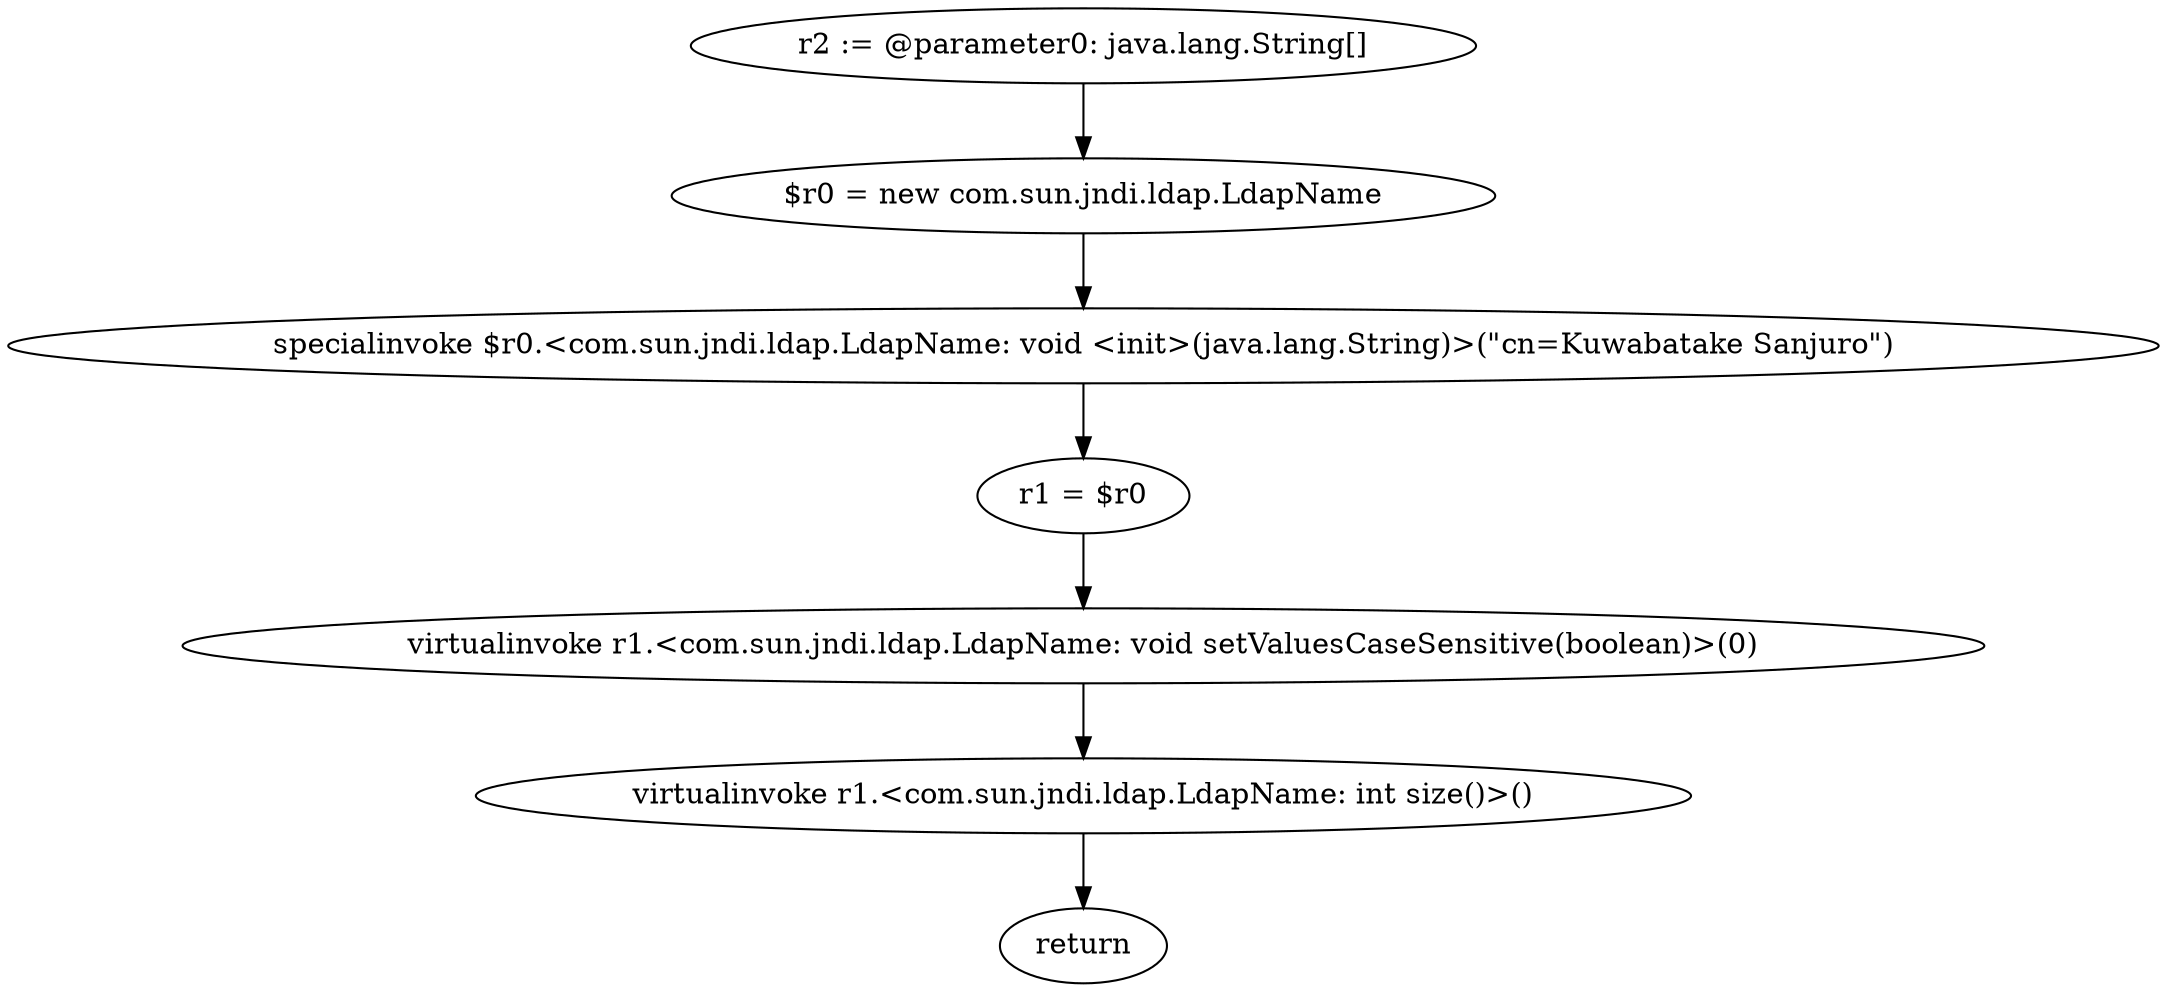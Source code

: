 digraph "unitGraph" {
    "r2 := @parameter0: java.lang.String[]"
    "$r0 = new com.sun.jndi.ldap.LdapName"
    "specialinvoke $r0.<com.sun.jndi.ldap.LdapName: void <init>(java.lang.String)>(\"cn=Kuwabatake Sanjuro\")"
    "r1 = $r0"
    "virtualinvoke r1.<com.sun.jndi.ldap.LdapName: void setValuesCaseSensitive(boolean)>(0)"
    "virtualinvoke r1.<com.sun.jndi.ldap.LdapName: int size()>()"
    "return"
    "r2 := @parameter0: java.lang.String[]"->"$r0 = new com.sun.jndi.ldap.LdapName";
    "$r0 = new com.sun.jndi.ldap.LdapName"->"specialinvoke $r0.<com.sun.jndi.ldap.LdapName: void <init>(java.lang.String)>(\"cn=Kuwabatake Sanjuro\")";
    "specialinvoke $r0.<com.sun.jndi.ldap.LdapName: void <init>(java.lang.String)>(\"cn=Kuwabatake Sanjuro\")"->"r1 = $r0";
    "r1 = $r0"->"virtualinvoke r1.<com.sun.jndi.ldap.LdapName: void setValuesCaseSensitive(boolean)>(0)";
    "virtualinvoke r1.<com.sun.jndi.ldap.LdapName: void setValuesCaseSensitive(boolean)>(0)"->"virtualinvoke r1.<com.sun.jndi.ldap.LdapName: int size()>()";
    "virtualinvoke r1.<com.sun.jndi.ldap.LdapName: int size()>()"->"return";
}
